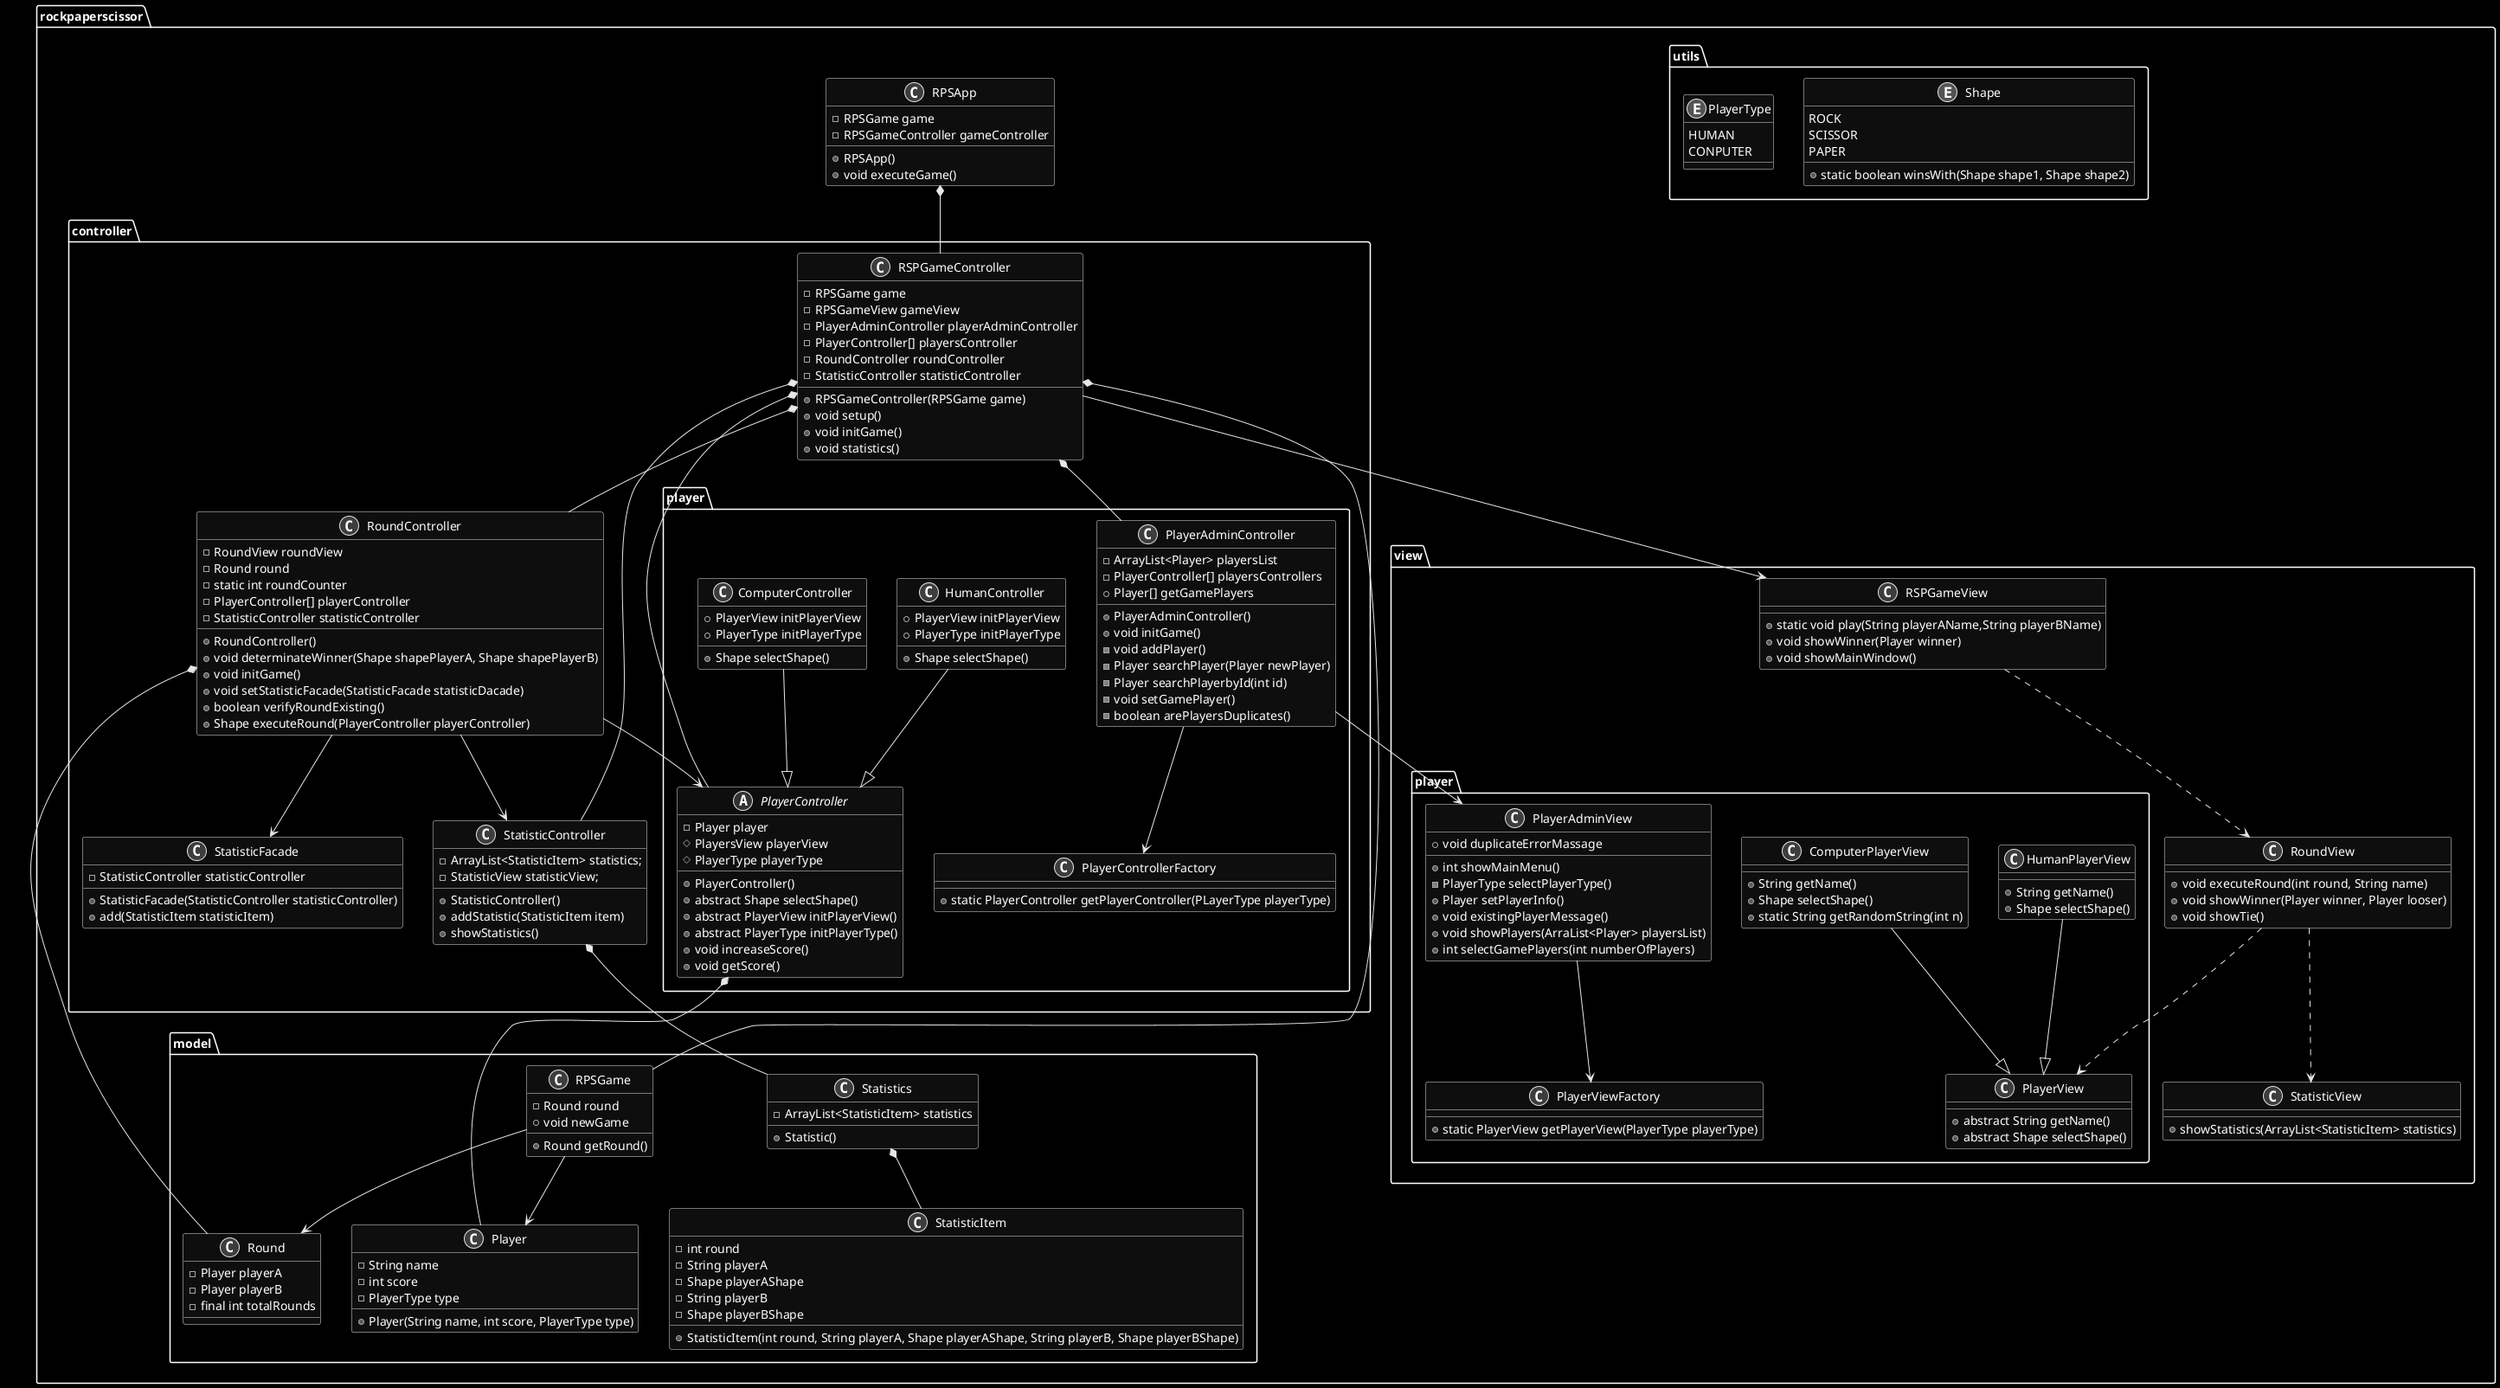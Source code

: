 @startuml rsp-mvc
skinparam monochrome reverse
package rockpaperscissor{
    class RPSApp{
        -RPSGame game
        -RPSGameController gameController

        +RPSApp()
        +void executeGame()
    }
    package model{
        class Player{
            -String name
            -int score
            -PlayerType type

            +Player(String name, int score, PlayerType type)
        }
        class Round{
            -Player playerA
            -Player playerB
            -final int totalRounds
        }
        class RPSGame{
            -Round round
            +void newGame
            +Round getRound()
        }
        class Statistics{
            -ArrayList<StatisticItem> statistics
            +Statistic()
        }
        class StatisticItem{
            -int round
            -String playerA
            -Shape playerAShape
            -String playerB
            -Shape playerBShape

            +StatisticItem(int round, String playerA, Shape playerAShape, String playerB, Shape playerBShape)
        }
    }

    package controller{
        package player{
            class PlayerAdminController{
                -ArrayList<Player> playersList
                -PlayerController[] playersControllers
                +Player[] getGamePlayers

                +PlayerAdminController()
                +void initGame()
                -void addPlayer()
                -Player searchPlayer(Player newPlayer)
                -Player searchPlayerbyId(int id)
                -void setGamePlayer()
                -boolean arePlayersDuplicates()
            }

            class PlayerControllerFactory{
                +static PlayerController getPlayerController(PLayerType playerType)
            }

            abstract class PlayerController{
                -Player player
                #PlayersView playerView
                #PlayerType playerType

                +PlayerController()
                +abstract Shape selectShape()
                +abstract PlayerView initPlayerView()
                +abstract PlayerType initPlayerType()
                +void increaseScore()
                +void getScore()
            }

            class HumanController{
                +Shape selectShape()
                +PlayerView initPlayerView
                +PlayerType initPlayerType
            }

            class ComputerController{
                +Shape selectShape()
                +PlayerView initPlayerView
                +PlayerType initPlayerType
            }
        }

        class RoundController{
            -RoundView roundView
            -Round round
            -static int roundCounter
            -PlayerController[] playerController
            -StatisticController statisticController

            +RoundController()
            +void determinateWinner(Shape shapePlayerA, Shape shapePlayerB)
            +void initGame()
            +void setStatisticFacade(StatisticFacade statisticDacade)
            +boolean verifyRoundExisting()
            +Shape executeRound(PlayerController playerController)
        }

        class RSPGameController{
            -RPSGame game
            -RPSGameView gameView
            -PlayerAdminController playerAdminController
            -PlayerController[] playersController
            -RoundController roundController
            -StatisticController statisticController

            +RPSGameController(RPSGame game)
            +void setup()
            +void initGame()
            +void statistics()
        }

        class StatisticController{
            -ArrayList<StatisticItem> statistics;
            -StatisticView statisticView;

            +StatisticController()
            +addStatistic(StatisticItem item)
            +showStatistics()
        }

        class StatisticFacade{
            -StatisticController statisticController

            +StatisticFacade(StatisticController statisticController)
            +add(StatisticItem statisticItem)
        }
    }

    package utils{
        Enum Shape{
            ROCK
            SCISSOR
            PAPER

            +static boolean winsWith(Shape shape1, Shape shape2)
        }
        Enum PlayerType{
            HUMAN
            CONPUTER
        }
    }
    package view{
        package player{
            class PlayerView{
                +abstract String getName()
                +abstract Shape selectShape()
            }
            class HumanPlayerView{
                +String getName()
                +Shape selectShape()
            }
            class ComputerPlayerView{
                +String getName()
                +Shape selectShape()
                +static String getRandomString(int n)
            }
            class PlayerAdminView{
                +int showMainMenu()
                -PlayerType selectPlayerType()
                +Player setPlayerInfo()
                +void existingPlayerMessage()
                +void showPlayers(ArraList<Player> playersList)
                +int selectGamePlayers(int numberOfPlayers)
                +void duplicateErrorMassage
            }
            class PlayerViewFactory{
                +static PlayerView getPlayerView(PlayerType playerType)
            }
        }

        class RSPGameView{
            +static void play(String playerAName,String playerBName)
            +void showWinner(Player winner)
            +void showMainWindow()
        }

        class RoundView{
            +void executeRound(int round, String name)
            +void showWinner(Player winner, Player looser)
            +void showTie()
        }
        class StatisticView{
            +showStatistics(ArrayList<StatisticItem> statistics)
        }
    }
}

RPSGame --> Player
RPSGame --> Round
Statistics *-- StatisticItem

RSPGameController *-- RPSGame
RSPGameController *-- PlayerController
RSPGameController *-- RoundController
RSPGameController *-- StatisticController
RoundController *-- Round
RoundController --> PlayerController
RoundController --> StatisticController
RoundController --> StatisticFacade
ComputerController --|> PlayerController
HumanController --|> PlayerController
RSPGameController --> RSPGameView

RPSApp *-- RSPGameController

RSPGameView ..> RoundView
RoundView ..> PlayerView
RoundView ..> StatisticView

HumanPlayerView --|> PlayerView
ComputerPlayerView --|> PlayerView

PlayerAdminView --> PlayerViewFactory
PlayerAdminController --> PlayerAdminView
PlayerAdminController --> PlayerControllerFactory
RSPGameController *-- PlayerAdminController
StatisticController *-- Statistics
PlayerController *-- Player

@enduml